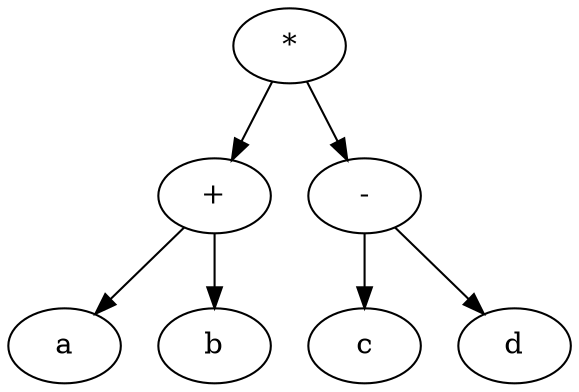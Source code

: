 digraph G {
g[ label = "*"];
g->c;
g->f;
c[ label = "+"];
c->a;
c->b;
a[ label = "a"];
b[ label = "b"];
f[ label = "-"];
f->d;
f->e;
d[ label = "c"];
e[ label = "d"];
}